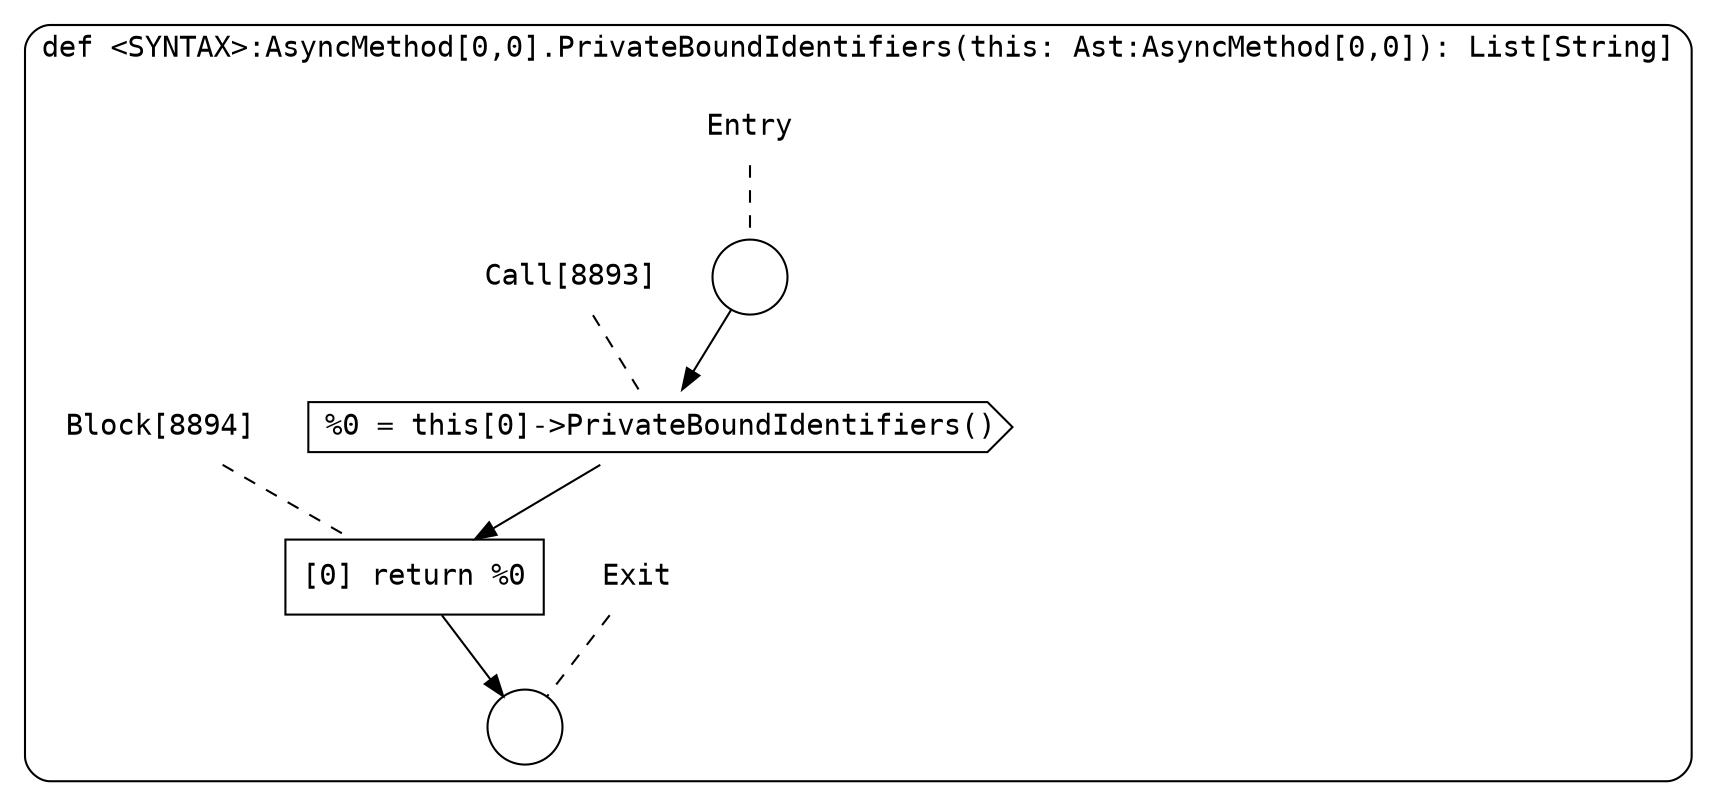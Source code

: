 digraph {
  graph [fontname = "Consolas"]
  node [fontname = "Consolas"]
  edge [fontname = "Consolas"]
  subgraph cluster1653 {
    label = "def <SYNTAX>:AsyncMethod[0,0].PrivateBoundIdentifiers(this: Ast:AsyncMethod[0,0]): List[String]"
    style = rounded
    cluster1653_entry_name [shape=none, label=<<font color="black">Entry</font>>]
    cluster1653_entry_name -> cluster1653_entry [arrowhead=none, color="black", style=dashed]
    cluster1653_entry [shape=circle label=" " color="black" fillcolor="white" style=filled]
    cluster1653_entry -> node8893 [color="black"]
    cluster1653_exit_name [shape=none, label=<<font color="black">Exit</font>>]
    cluster1653_exit_name -> cluster1653_exit [arrowhead=none, color="black", style=dashed]
    cluster1653_exit [shape=circle label=" " color="black" fillcolor="white" style=filled]
    node8893_name [shape=none, label=<<font color="black">Call[8893]</font>>]
    node8893_name -> node8893 [arrowhead=none, color="black", style=dashed]
    node8893 [shape=cds, label=<<font color="black">%0 = this[0]-&gt;PrivateBoundIdentifiers()</font>> color="black" fillcolor="white", style=filled]
    node8893 -> node8894 [color="black"]
    node8894_name [shape=none, label=<<font color="black">Block[8894]</font>>]
    node8894_name -> node8894 [arrowhead=none, color="black", style=dashed]
    node8894 [shape=box, label=<<font color="black">[0] return %0<BR ALIGN="LEFT"/></font>> color="black" fillcolor="white", style=filled]
    node8894 -> cluster1653_exit [color="black"]
  }
}